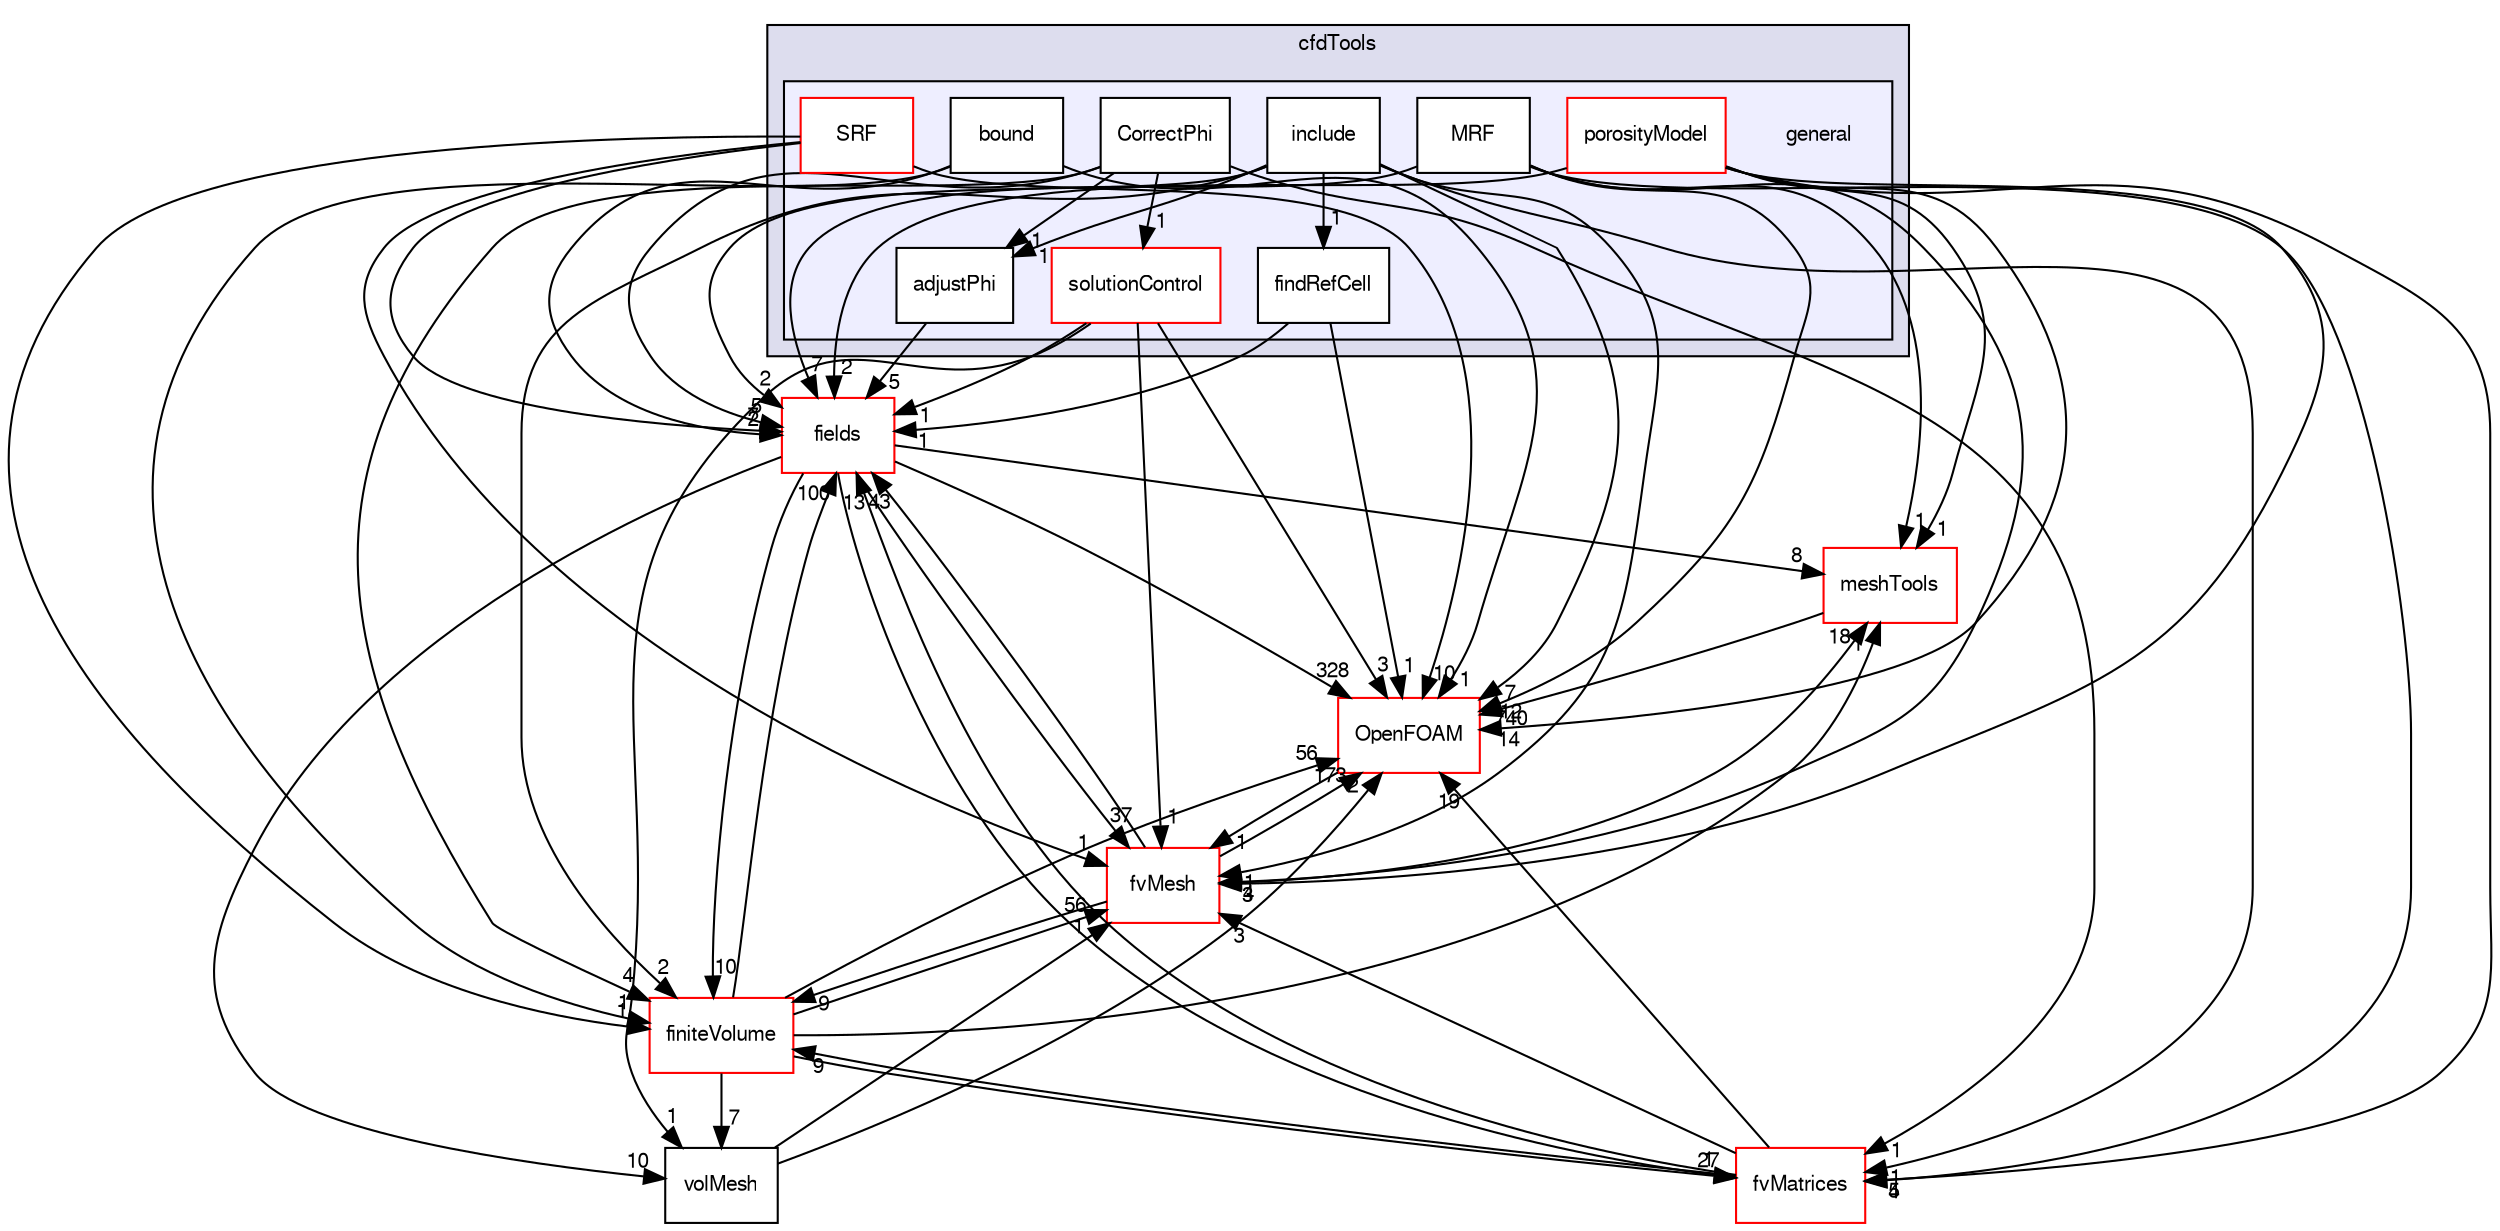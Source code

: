 digraph "src/finiteVolume/cfdTools/general" {
  bgcolor=transparent;
  compound=true
  node [ fontsize="10", fontname="FreeSans"];
  edge [ labelfontsize="10", labelfontname="FreeSans"];
  subgraph clusterdir_cc121c37a2300e902425728df0054672 {
    graph [ bgcolor="#ddddee", pencolor="black", label="cfdTools" fontname="FreeSans", fontsize="10", URL="dir_cc121c37a2300e902425728df0054672.html"]
  subgraph clusterdir_c5259e3096ae0265e0b8b287024f0a94 {
    graph [ bgcolor="#eeeeff", pencolor="black", label="" URL="dir_c5259e3096ae0265e0b8b287024f0a94.html"];
    dir_c5259e3096ae0265e0b8b287024f0a94 [shape=plaintext label="general"];
    dir_b649eb2a14c57dc8823306833936b196 [shape=box label="adjustPhi" color="black" fillcolor="white" style="filled" URL="dir_b649eb2a14c57dc8823306833936b196.html"];
    dir_4a7273c9c965c9f66ec9d283e8c390ec [shape=box label="bound" color="black" fillcolor="white" style="filled" URL="dir_4a7273c9c965c9f66ec9d283e8c390ec.html"];
    dir_6f4bfd6e4989f6e5a90dd2f053d4804b [shape=box label="CorrectPhi" color="black" fillcolor="white" style="filled" URL="dir_6f4bfd6e4989f6e5a90dd2f053d4804b.html"];
    dir_d24eedb9787c0ff52a4911e62c86e5d9 [shape=box label="findRefCell" color="black" fillcolor="white" style="filled" URL="dir_d24eedb9787c0ff52a4911e62c86e5d9.html"];
    dir_9575698abc4fe4969f62a525fb1da5bf [shape=box label="include" color="black" fillcolor="white" style="filled" URL="dir_9575698abc4fe4969f62a525fb1da5bf.html"];
    dir_7243b91d400958ed995c5f462ce86dc2 [shape=box label="MRF" color="black" fillcolor="white" style="filled" URL="dir_7243b91d400958ed995c5f462ce86dc2.html"];
    dir_7f71c2789b87b2ecdc8be24284257b05 [shape=box label="porosityModel" color="red" fillcolor="white" style="filled" URL="dir_7f71c2789b87b2ecdc8be24284257b05.html"];
    dir_e111b7571eb84571841d37972aec8430 [shape=box label="solutionControl" color="red" fillcolor="white" style="filled" URL="dir_e111b7571eb84571841d37972aec8430.html"];
    dir_64d089819bb46d4ae7248726dbfc6926 [shape=box label="SRF" color="red" fillcolor="white" style="filled" URL="dir_64d089819bb46d4ae7248726dbfc6926.html"];
  }
  }
  dir_25ab4a83a983f7bb7a38b7f63bb141b7 [shape=box label="fields" color="red" URL="dir_25ab4a83a983f7bb7a38b7f63bb141b7.html"];
  dir_ae30ad0bef50cf391b24c614251bb9fd [shape=box label="meshTools" color="red" URL="dir_ae30ad0bef50cf391b24c614251bb9fd.html"];
  dir_2ea871e4defbdbd60808750cae643c63 [shape=box label="finiteVolume" color="red" URL="dir_2ea871e4defbdbd60808750cae643c63.html"];
  dir_1a4209badf8dc5d7c181708103efea60 [shape=box label="volMesh" URL="dir_1a4209badf8dc5d7c181708103efea60.html"];
  dir_c382fa095c9c33d8673c0dd60aaef275 [shape=box label="fvMesh" color="red" URL="dir_c382fa095c9c33d8673c0dd60aaef275.html"];
  dir_c5473ff19b20e6ec4dfe5c310b3778a8 [shape=box label="OpenFOAM" color="red" URL="dir_c5473ff19b20e6ec4dfe5c310b3778a8.html"];
  dir_5d57e3901430bcc99a7ddac11a899224 [shape=box label="fvMatrices" color="red" URL="dir_5d57e3901430bcc99a7ddac11a899224.html"];
  dir_64d089819bb46d4ae7248726dbfc6926->dir_25ab4a83a983f7bb7a38b7f63bb141b7 [headlabel="7", labeldistance=1.5 headhref="dir_000751_000763.html"];
  dir_64d089819bb46d4ae7248726dbfc6926->dir_2ea871e4defbdbd60808750cae643c63 [headlabel="1", labeldistance=1.5 headhref="dir_000751_000884.html"];
  dir_64d089819bb46d4ae7248726dbfc6926->dir_c382fa095c9c33d8673c0dd60aaef275 [headlabel="1", labeldistance=1.5 headhref="dir_000751_000945.html"];
  dir_64d089819bb46d4ae7248726dbfc6926->dir_c5473ff19b20e6ec4dfe5c310b3778a8 [headlabel="10", labeldistance=1.5 headhref="dir_000751_001706.html"];
  dir_6f4bfd6e4989f6e5a90dd2f053d4804b->dir_25ab4a83a983f7bb7a38b7f63bb141b7 [headlabel="5", labeldistance=1.5 headhref="dir_000733_000763.html"];
  dir_6f4bfd6e4989f6e5a90dd2f053d4804b->dir_2ea871e4defbdbd60808750cae643c63 [headlabel="4", labeldistance=1.5 headhref="dir_000733_000884.html"];
  dir_6f4bfd6e4989f6e5a90dd2f053d4804b->dir_b649eb2a14c57dc8823306833936b196 [headlabel="1", labeldistance=1.5 headhref="dir_000733_000731.html"];
  dir_6f4bfd6e4989f6e5a90dd2f053d4804b->dir_e111b7571eb84571841d37972aec8430 [headlabel="1", labeldistance=1.5 headhref="dir_000733_000746.html"];
  dir_6f4bfd6e4989f6e5a90dd2f053d4804b->dir_5d57e3901430bcc99a7ddac11a899224 [headlabel="1", labeldistance=1.5 headhref="dir_000733_000937.html"];
  dir_d24eedb9787c0ff52a4911e62c86e5d9->dir_25ab4a83a983f7bb7a38b7f63bb141b7 [headlabel="1", labeldistance=1.5 headhref="dir_000734_000763.html"];
  dir_d24eedb9787c0ff52a4911e62c86e5d9->dir_c5473ff19b20e6ec4dfe5c310b3778a8 [headlabel="1", labeldistance=1.5 headhref="dir_000734_001706.html"];
  dir_25ab4a83a983f7bb7a38b7f63bb141b7->dir_ae30ad0bef50cf391b24c614251bb9fd [headlabel="8", labeldistance=1.5 headhref="dir_000763_001560.html"];
  dir_25ab4a83a983f7bb7a38b7f63bb141b7->dir_2ea871e4defbdbd60808750cae643c63 [headlabel="10", labeldistance=1.5 headhref="dir_000763_000884.html"];
  dir_25ab4a83a983f7bb7a38b7f63bb141b7->dir_1a4209badf8dc5d7c181708103efea60 [headlabel="10", labeldistance=1.5 headhref="dir_000763_001089.html"];
  dir_25ab4a83a983f7bb7a38b7f63bb141b7->dir_c382fa095c9c33d8673c0dd60aaef275 [headlabel="37", labeldistance=1.5 headhref="dir_000763_000945.html"];
  dir_25ab4a83a983f7bb7a38b7f63bb141b7->dir_c5473ff19b20e6ec4dfe5c310b3778a8 [headlabel="328", labeldistance=1.5 headhref="dir_000763_001706.html"];
  dir_25ab4a83a983f7bb7a38b7f63bb141b7->dir_5d57e3901430bcc99a7ddac11a899224 [headlabel="1", labeldistance=1.5 headhref="dir_000763_000937.html"];
  dir_ae30ad0bef50cf391b24c614251bb9fd->dir_c5473ff19b20e6ec4dfe5c310b3778a8 [headlabel="740", labeldistance=1.5 headhref="dir_001560_001706.html"];
  dir_2ea871e4defbdbd60808750cae643c63->dir_25ab4a83a983f7bb7a38b7f63bb141b7 [headlabel="100", labeldistance=1.5 headhref="dir_000884_000763.html"];
  dir_2ea871e4defbdbd60808750cae643c63->dir_ae30ad0bef50cf391b24c614251bb9fd [headlabel="1", labeldistance=1.5 headhref="dir_000884_001560.html"];
  dir_2ea871e4defbdbd60808750cae643c63->dir_1a4209badf8dc5d7c181708103efea60 [headlabel="7", labeldistance=1.5 headhref="dir_000884_001089.html"];
  dir_2ea871e4defbdbd60808750cae643c63->dir_c382fa095c9c33d8673c0dd60aaef275 [headlabel="56", labeldistance=1.5 headhref="dir_000884_000945.html"];
  dir_2ea871e4defbdbd60808750cae643c63->dir_c5473ff19b20e6ec4dfe5c310b3778a8 [headlabel="56", labeldistance=1.5 headhref="dir_000884_001706.html"];
  dir_2ea871e4defbdbd60808750cae643c63->dir_5d57e3901430bcc99a7ddac11a899224 [headlabel="27", labeldistance=1.5 headhref="dir_000884_000937.html"];
  dir_1a4209badf8dc5d7c181708103efea60->dir_c382fa095c9c33d8673c0dd60aaef275 [headlabel="1", labeldistance=1.5 headhref="dir_001089_000945.html"];
  dir_1a4209badf8dc5d7c181708103efea60->dir_c5473ff19b20e6ec4dfe5c310b3778a8 [headlabel="2", labeldistance=1.5 headhref="dir_001089_001706.html"];
  dir_b649eb2a14c57dc8823306833936b196->dir_25ab4a83a983f7bb7a38b7f63bb141b7 [headlabel="5", labeldistance=1.5 headhref="dir_000731_000763.html"];
  dir_7f71c2789b87b2ecdc8be24284257b05->dir_25ab4a83a983f7bb7a38b7f63bb141b7 [headlabel="2", labeldistance=1.5 headhref="dir_000737_000763.html"];
  dir_7f71c2789b87b2ecdc8be24284257b05->dir_ae30ad0bef50cf391b24c614251bb9fd [headlabel="1", labeldistance=1.5 headhref="dir_000737_001560.html"];
  dir_7f71c2789b87b2ecdc8be24284257b05->dir_c382fa095c9c33d8673c0dd60aaef275 [headlabel="3", labeldistance=1.5 headhref="dir_000737_000945.html"];
  dir_7f71c2789b87b2ecdc8be24284257b05->dir_c5473ff19b20e6ec4dfe5c310b3778a8 [headlabel="14", labeldistance=1.5 headhref="dir_000737_001706.html"];
  dir_7f71c2789b87b2ecdc8be24284257b05->dir_5d57e3901430bcc99a7ddac11a899224 [headlabel="5", labeldistance=1.5 headhref="dir_000737_000937.html"];
  dir_c382fa095c9c33d8673c0dd60aaef275->dir_25ab4a83a983f7bb7a38b7f63bb141b7 [headlabel="43", labeldistance=1.5 headhref="dir_000945_000763.html"];
  dir_c382fa095c9c33d8673c0dd60aaef275->dir_ae30ad0bef50cf391b24c614251bb9fd [headlabel="18", labeldistance=1.5 headhref="dir_000945_001560.html"];
  dir_c382fa095c9c33d8673c0dd60aaef275->dir_2ea871e4defbdbd60808750cae643c63 [headlabel="9", labeldistance=1.5 headhref="dir_000945_000884.html"];
  dir_c382fa095c9c33d8673c0dd60aaef275->dir_c5473ff19b20e6ec4dfe5c310b3778a8 [headlabel="173", labeldistance=1.5 headhref="dir_000945_001706.html"];
  dir_9575698abc4fe4969f62a525fb1da5bf->dir_d24eedb9787c0ff52a4911e62c86e5d9 [headlabel="1", labeldistance=1.5 headhref="dir_000735_000734.html"];
  dir_9575698abc4fe4969f62a525fb1da5bf->dir_25ab4a83a983f7bb7a38b7f63bb141b7 [headlabel="2", labeldistance=1.5 headhref="dir_000735_000763.html"];
  dir_9575698abc4fe4969f62a525fb1da5bf->dir_2ea871e4defbdbd60808750cae643c63 [headlabel="2", labeldistance=1.5 headhref="dir_000735_000884.html"];
  dir_9575698abc4fe4969f62a525fb1da5bf->dir_b649eb2a14c57dc8823306833936b196 [headlabel="1", labeldistance=1.5 headhref="dir_000735_000731.html"];
  dir_9575698abc4fe4969f62a525fb1da5bf->dir_c382fa095c9c33d8673c0dd60aaef275 [headlabel="1", labeldistance=1.5 headhref="dir_000735_000945.html"];
  dir_9575698abc4fe4969f62a525fb1da5bf->dir_c5473ff19b20e6ec4dfe5c310b3778a8 [headlabel="7", labeldistance=1.5 headhref="dir_000735_001706.html"];
  dir_9575698abc4fe4969f62a525fb1da5bf->dir_5d57e3901430bcc99a7ddac11a899224 [headlabel="1", labeldistance=1.5 headhref="dir_000735_000937.html"];
  dir_e111b7571eb84571841d37972aec8430->dir_25ab4a83a983f7bb7a38b7f63bb141b7 [headlabel="1", labeldistance=1.5 headhref="dir_000746_000763.html"];
  dir_e111b7571eb84571841d37972aec8430->dir_1a4209badf8dc5d7c181708103efea60 [headlabel="1", labeldistance=1.5 headhref="dir_000746_001089.html"];
  dir_e111b7571eb84571841d37972aec8430->dir_c382fa095c9c33d8673c0dd60aaef275 [headlabel="1", labeldistance=1.5 headhref="dir_000746_000945.html"];
  dir_e111b7571eb84571841d37972aec8430->dir_c5473ff19b20e6ec4dfe5c310b3778a8 [headlabel="3", labeldistance=1.5 headhref="dir_000746_001706.html"];
  dir_7243b91d400958ed995c5f462ce86dc2->dir_25ab4a83a983f7bb7a38b7f63bb141b7 [headlabel="7", labeldistance=1.5 headhref="dir_000736_000763.html"];
  dir_7243b91d400958ed995c5f462ce86dc2->dir_ae30ad0bef50cf391b24c614251bb9fd [headlabel="1", labeldistance=1.5 headhref="dir_000736_001560.html"];
  dir_7243b91d400958ed995c5f462ce86dc2->dir_c382fa095c9c33d8673c0dd60aaef275 [headlabel="4", labeldistance=1.5 headhref="dir_000736_000945.html"];
  dir_7243b91d400958ed995c5f462ce86dc2->dir_c5473ff19b20e6ec4dfe5c310b3778a8 [headlabel="12", labeldistance=1.5 headhref="dir_000736_001706.html"];
  dir_7243b91d400958ed995c5f462ce86dc2->dir_5d57e3901430bcc99a7ddac11a899224 [headlabel="4", labeldistance=1.5 headhref="dir_000736_000937.html"];
  dir_c5473ff19b20e6ec4dfe5c310b3778a8->dir_c382fa095c9c33d8673c0dd60aaef275 [headlabel="1", labeldistance=1.5 headhref="dir_001706_000945.html"];
  dir_5d57e3901430bcc99a7ddac11a899224->dir_25ab4a83a983f7bb7a38b7f63bb141b7 [headlabel="13", labeldistance=1.5 headhref="dir_000937_000763.html"];
  dir_5d57e3901430bcc99a7ddac11a899224->dir_2ea871e4defbdbd60808750cae643c63 [headlabel="9", labeldistance=1.5 headhref="dir_000937_000884.html"];
  dir_5d57e3901430bcc99a7ddac11a899224->dir_c382fa095c9c33d8673c0dd60aaef275 [headlabel="3", labeldistance=1.5 headhref="dir_000937_000945.html"];
  dir_5d57e3901430bcc99a7ddac11a899224->dir_c5473ff19b20e6ec4dfe5c310b3778a8 [headlabel="19", labeldistance=1.5 headhref="dir_000937_001706.html"];
  dir_4a7273c9c965c9f66ec9d283e8c390ec->dir_25ab4a83a983f7bb7a38b7f63bb141b7 [headlabel="2", labeldistance=1.5 headhref="dir_000732_000763.html"];
  dir_4a7273c9c965c9f66ec9d283e8c390ec->dir_2ea871e4defbdbd60808750cae643c63 [headlabel="1", labeldistance=1.5 headhref="dir_000732_000884.html"];
  dir_4a7273c9c965c9f66ec9d283e8c390ec->dir_c5473ff19b20e6ec4dfe5c310b3778a8 [headlabel="1", labeldistance=1.5 headhref="dir_000732_001706.html"];
}
